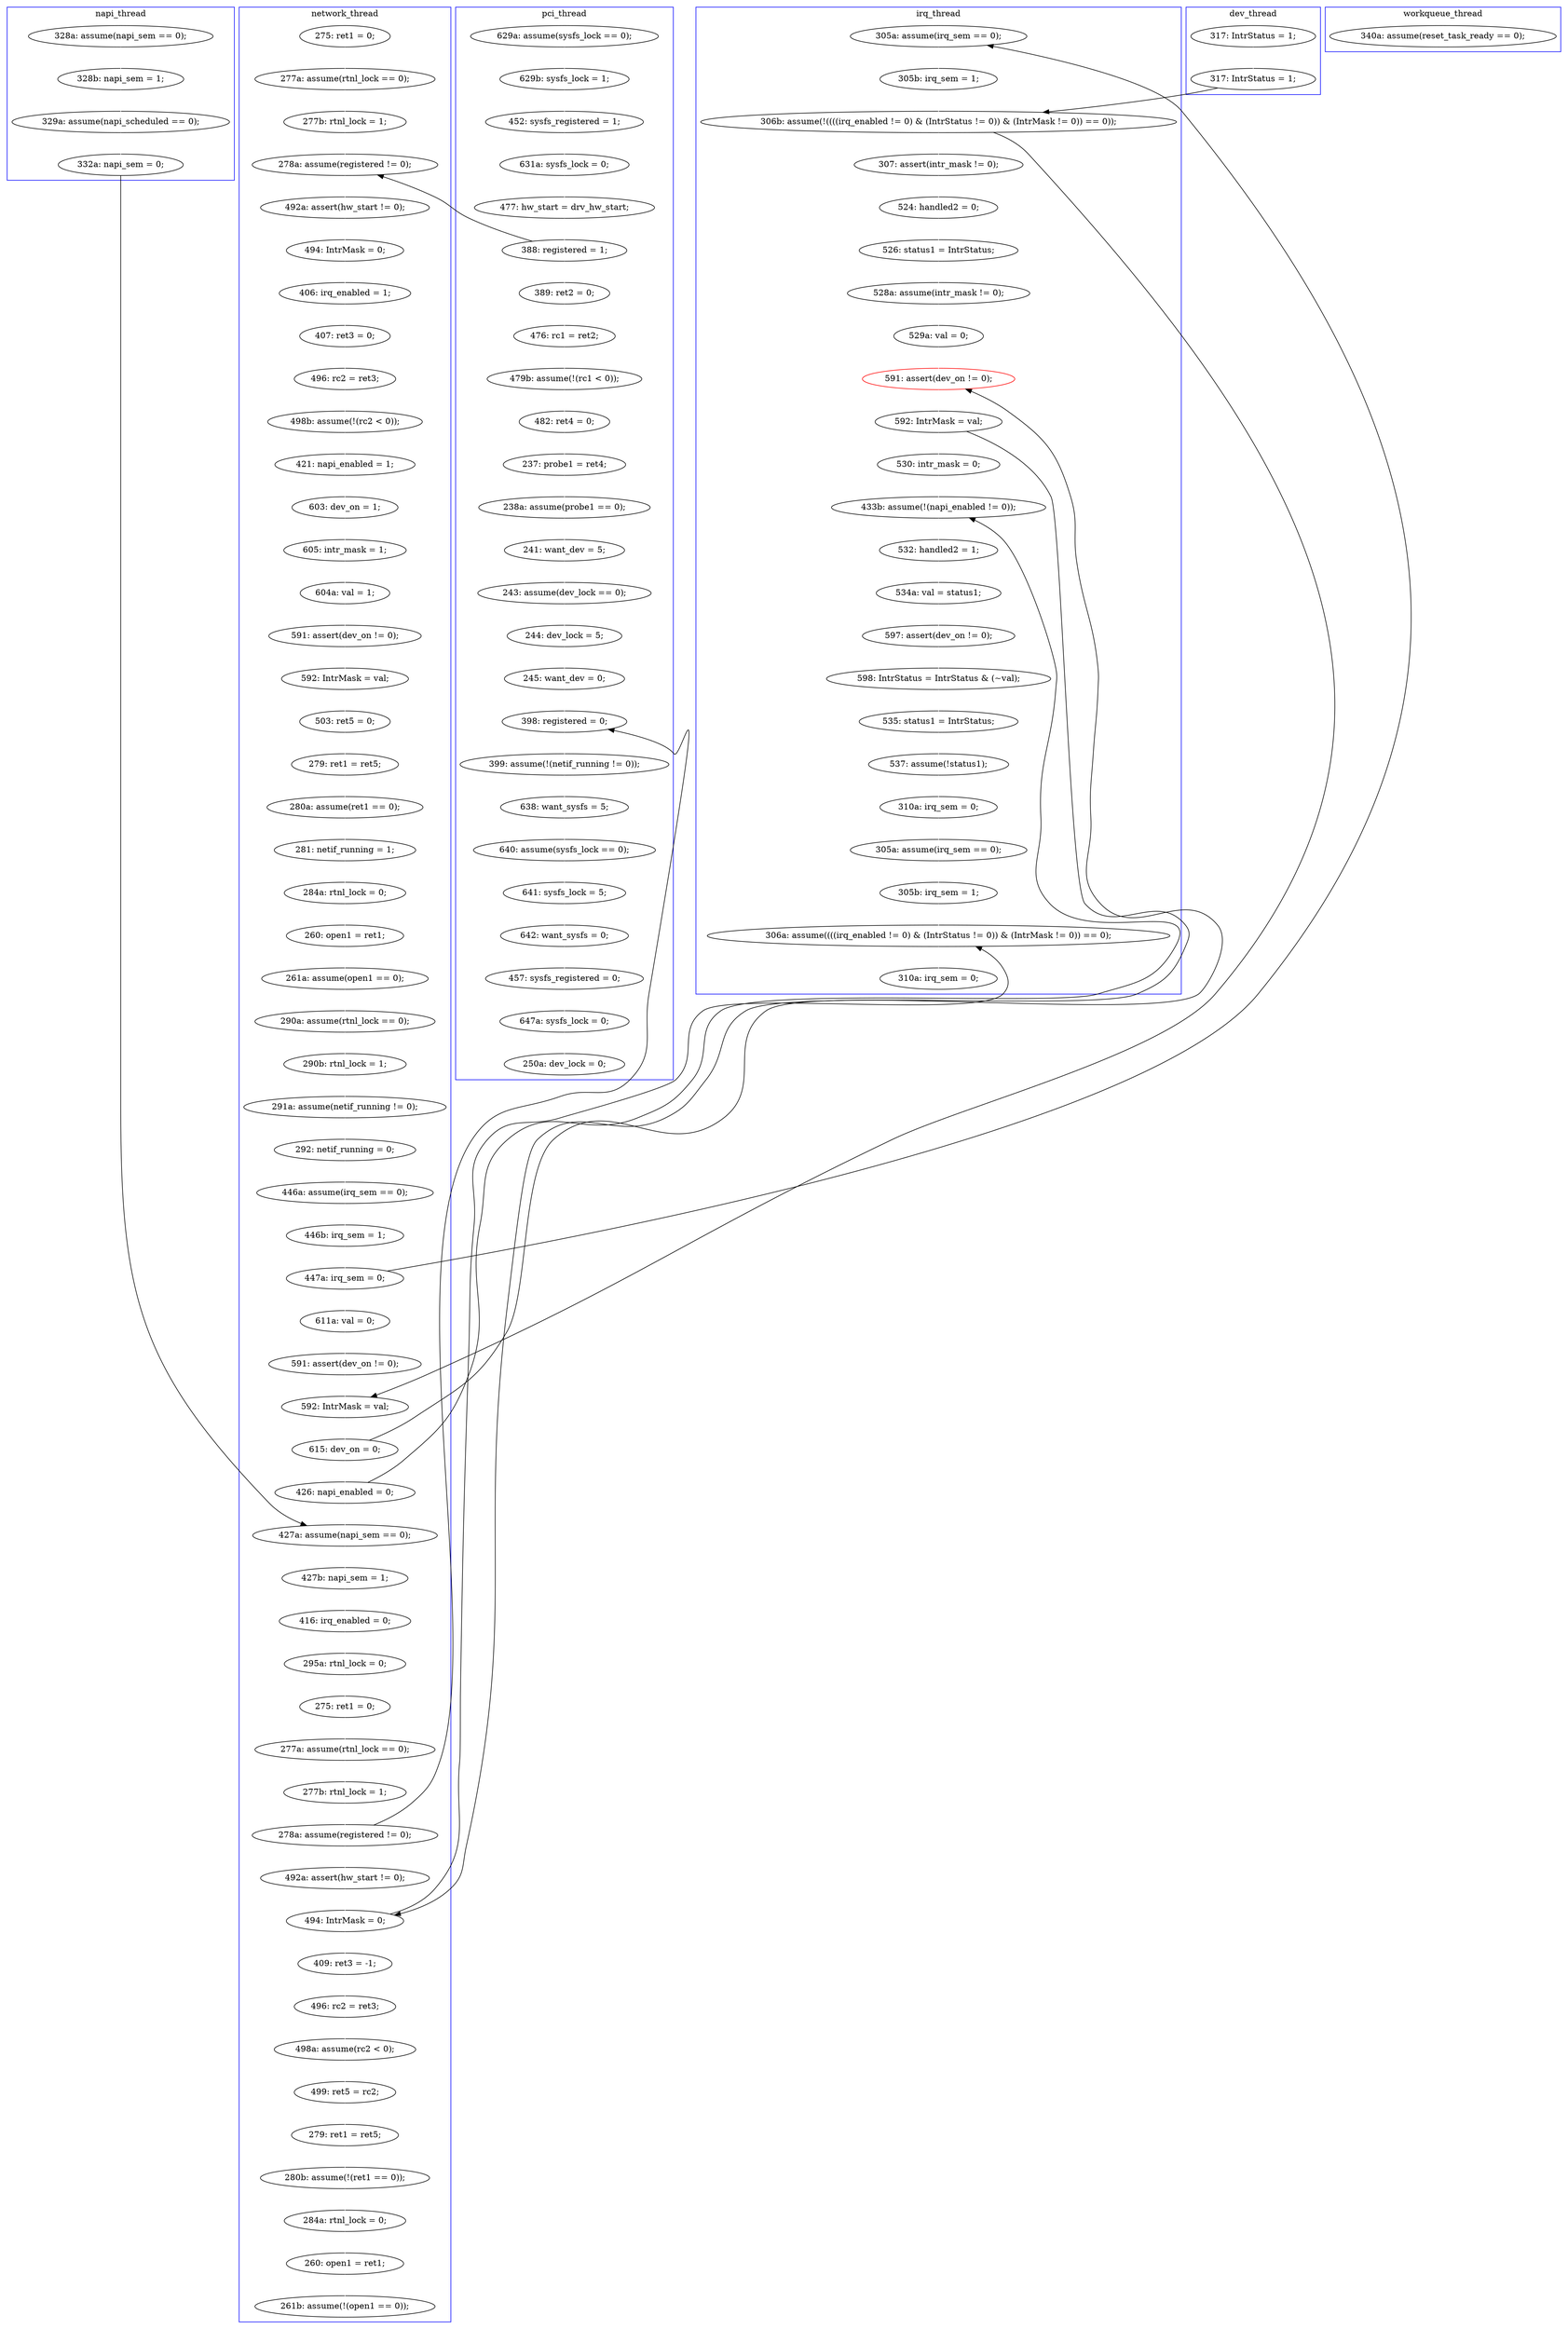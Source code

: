 digraph Counterexample {
	108 -> 109 [color = white, style = solid]
	157 -> 158 [color = white, style = solid]
	228 -> 230 [color = white, style = solid]
	226 -> 252 [color = white, style = solid]
	236 -> 238 [color = white, style = solid]
	256 -> 280 [color = white, style = solid]
	205 -> 206 [color = white, style = solid]
	29 -> 32 [color = white, style = solid]
	114 -> 117 [color = white, style = solid]
	145 -> 147 [color = white, style = solid]
	264 -> 266 [color = white, style = solid]
	96 -> 113 [color = white, style = solid]
	267 -> 270 [color = white, style = solid]
	158 -> 160 [color = white, style = solid]
	235 -> 236 [color = white, style = solid]
	117 -> 119 [color = white, style = solid]
	193 -> 215 [color = black, style = solid, constraint = false]
	244 -> 245 [color = white, style = solid]
	78 -> 79 [color = white, style = solid]
	137 -> 143 [color = white, style = solid]
	149 -> 152 [color = white, style = solid]
	36 -> 40 [color = white, style = solid]
	176 -> 199 [color = black, style = solid, constraint = false]
	257 -> 258 [color = white, style = solid]
	128 -> 131 [color = white, style = solid]
	184 -> 186 [color = white, style = solid]
	140 -> 144 [color = white, style = solid]
	172 -> 180 [color = white, style = solid]
	160 -> 161 [color = white, style = solid]
	258 -> 261 [color = white, style = solid]
	116 -> 173 [color = white, style = solid]
	230 -> 244 [color = white, style = solid]
	32 -> 36 [color = white, style = solid]
	233 -> 235 [color = white, style = solid]
	134 -> 142 [color = white, style = solid]
	247 -> 250 [color = white, style = solid]
	165 -> 172 [color = white, style = solid]
	193 -> 195 [color = white, style = solid]
	142 -> 144 [color = black, style = solid, constraint = false]
	28 -> 29 [color = white, style = solid]
	222 -> 225 [color = white, style = solid]
	113 -> 114 [color = white, style = solid]
	173 -> 177 [color = black, style = solid, constraint = false]
	143 -> 145 [color = white, style = solid]
	85 -> 86 [color = white, style = solid]
	67 -> 70 [color = white, style = solid]
	52 -> 149 [color = white, style = solid]
	127 -> 128 [color = white, style = solid]
	86 -> 89 [color = white, style = solid]
	91 -> 92 [color = white, style = solid]
	252 -> 255 [color = white, style = solid]
	206 -> 207 [color = white, style = solid]
	47 -> 48 [color = white, style = solid]
	215 -> 270 [color = black, style = solid, constraint = false]
	147 -> 186 [color = black, style = solid, constraint = false]
	65 -> 66 [color = white, style = solid]
	266 -> 267 [color = white, style = solid]
	79 -> 81 [color = white, style = solid]
	152 -> 153 [color = white, style = solid]
	81 -> 82 [color = white, style = solid]
	232 -> 233 [color = white, style = solid]
	161 -> 162 [color = white, style = solid]
	162 -> 228 [color = white, style = solid]
	192 -> 205 [color = white, style = solid]
	153 -> 154 [color = white, style = solid]
	186 -> 193 [color = white, style = solid]
	48 -> 53 [color = white, style = solid]
	66 -> 67 [color = white, style = solid]
	82 -> 85 [color = white, style = solid]
	42 -> 47 [color = white, style = solid]
	154 -> 157 [color = white, style = solid]
	209 -> 214 [color = white, style = solid]
	93 -> 96 [color = white, style = solid]
	255 -> 257 [color = white, style = solid]
	131 -> 139 [color = black, style = solid, constraint = false]
	177 -> 178 [color = white, style = solid]
	250 -> 256 [color = white, style = solid]
	176 -> 177 [color = white, style = solid]
	262 -> 264 [color = white, style = solid]
	119 -> 127 [color = white, style = solid]
	207 -> 209 [color = white, style = solid]
	180 -> 183 [color = white, style = solid]
	199 -> 232 [color = white, style = solid]
	270 -> 297 [color = white, style = solid]
	220 -> 222 [color = white, style = solid]
	215 -> 220 [color = white, style = solid]
	109 -> 116 [color = white, style = solid]
	51 -> 53 [color = black, style = solid, constraint = false]
	59 -> 65 [color = white, style = solid]
	70 -> 73 [color = white, style = solid]
	73 -> 77 [color = white, style = solid]
	40 -> 51 [color = white, style = solid]
	89 -> 91 [color = white, style = solid]
	51 -> 52 [color = white, style = solid]
	144 -> 145 [color = black, style = solid, constraint = false]
	209 -> 228 [color = black, style = solid, constraint = false]
	245 -> 246 [color = white, style = solid]
	131 -> 137 [color = white, style = solid]
	144 -> 165 [color = white, style = solid]
	183 -> 184 [color = white, style = solid]
	246 -> 247 [color = white, style = solid]
	77 -> 78 [color = white, style = solid]
	238 -> 262 [color = white, style = solid]
	225 -> 226 [color = white, style = solid]
	53 -> 58 [color = white, style = solid]
	178 -> 189 [color = white, style = solid]
	214 -> 215 [color = white, style = solid]
	58 -> 59 [color = white, style = solid]
	195 -> 199 [color = white, style = solid]
	139 -> 140 [color = white, style = solid]
	189 -> 192 [color = white, style = solid]
	147 -> 176 [color = white, style = solid]
	92 -> 93 [color = white, style = solid]
	subgraph cluster5 {
		label = workqueue_thread
		color = blue
		101  [label = "340a: assume(reset_task_ready == 0);"]
	}
	subgraph cluster7 {
		label = dev_thread
		color = blue
		142  [label = "317: IntrStatus = 1;"]
		134  [label = "317: IntrStatus = 1;"]
	}
	subgraph cluster4 {
		label = napi_thread
		color = blue
		116  [label = "329a: assume(napi_scheduled == 0);"]
		173  [label = "332a: napi_sem = 0;"]
		109  [label = "328b: napi_sem = 1;"]
		108  [label = "328a: assume(napi_sem == 0);"]
	}
	subgraph cluster1 {
		label = pci_thread
		color = blue
		256  [label = "647a: sysfs_lock = 0;"]
		51  [label = "388: registered = 1;"]
		162  [label = "245: want_dev = 0;"]
		244  [label = "638: want_sysfs = 5;"]
		152  [label = "479b: assume(!(rc1 < 0));"]
		160  [label = "243: assume(dev_lock == 0);"]
		154  [label = "237: probe1 = ret4;"]
		230  [label = "399: assume(!(netif_running != 0));"]
		247  [label = "642: want_sysfs = 0;"]
		28  [label = "629a: assume(sysfs_lock == 0);"]
		32  [label = "452: sysfs_registered = 1;"]
		245  [label = "640: assume(sysfs_lock == 0);"]
		36  [label = "631a: sysfs_lock = 0;"]
		158  [label = "241: want_dev = 5;"]
		161  [label = "244: dev_lock = 5;"]
		52  [label = "389: ret2 = 0;"]
		157  [label = "238a: assume(probe1 == 0);"]
		29  [label = "629b: sysfs_lock = 1;"]
		280  [label = "250a: dev_lock = 0;"]
		40  [label = "477: hw_start = drv_hw_start;"]
		246  [label = "641: sysfs_lock = 5;"]
		228  [label = "398: registered = 0;"]
		250  [label = "457: sysfs_registered = 0;"]
		153  [label = "482: ret4 = 0;"]
		149  [label = "476: rc1 = ret2;"]
	}
	subgraph cluster2 {
		label = network_thread
		color = blue
		189  [label = "416: irq_enabled = 0;"]
		53  [label = "278a: assume(registered != 0);"]
		147  [label = "615: dev_on = 0;"]
		79  [label = "604a: val = 1;"]
		127  [label = "446a: assume(irq_sem == 0);"]
		261  [label = "261b: assume(!(open1 == 0));"]
		92  [label = "284a: rtnl_lock = 0;"]
		59  [label = "494: IntrMask = 0;"]
		114  [label = "290b: rtnl_lock = 1;"]
		226  [label = "499: ret5 = rc2;"]
		47  [label = "277a: assume(rtnl_lock == 0);"]
		131  [label = "447a: irq_sem = 0;"]
		205  [label = "275: ret1 = 0;"]
		117  [label = "291a: assume(netif_running != 0);"]
		48  [label = "277b: rtnl_lock = 1;"]
		93  [label = "260: open1 = ret1;"]
		145  [label = "592: IntrMask = val;"]
		85  [label = "503: ret5 = 0;"]
		258  [label = "260: open1 = ret1;"]
		78  [label = "605: intr_mask = 1;"]
		73  [label = "421: napi_enabled = 1;"]
		67  [label = "496: rc2 = ret3;"]
		225  [label = "498a: assume(rc2 < 0);"]
		66  [label = "407: ret3 = 0;"]
		220  [label = "409: ret3 = -1;"]
		128  [label = "446b: irq_sem = 1;"]
		77  [label = "603: dev_on = 1;"]
		214  [label = "492a: assert(hw_start != 0);"]
		143  [label = "591: assert(dev_on != 0);"]
		176  [label = "426: napi_enabled = 0;"]
		177  [label = "427a: assume(napi_sem == 0);"]
		65  [label = "406: irq_enabled = 1;"]
		209  [label = "278a: assume(registered != 0);"]
		42  [label = "275: ret1 = 0;"]
		113  [label = "290a: assume(rtnl_lock == 0);"]
		137  [label = "611a: val = 0;"]
		81  [label = "591: assert(dev_on != 0);"]
		96  [label = "261a: assume(open1 == 0);"]
		86  [label = "279: ret1 = ret5;"]
		91  [label = "281: netif_running = 1;"]
		119  [label = "292: netif_running = 0;"]
		257  [label = "284a: rtnl_lock = 0;"]
		255  [label = "280b: assume(!(ret1 == 0));"]
		192  [label = "295a: rtnl_lock = 0;"]
		206  [label = "277a: assume(rtnl_lock == 0);"]
		70  [label = "498b: assume(!(rc2 < 0));"]
		178  [label = "427b: napi_sem = 1;"]
		215  [label = "494: IntrMask = 0;"]
		58  [label = "492a: assert(hw_start != 0);"]
		82  [label = "592: IntrMask = val;"]
		252  [label = "279: ret1 = ret5;"]
		222  [label = "496: rc2 = ret3;"]
		89  [label = "280a: assume(ret1 == 0);"]
		207  [label = "277b: rtnl_lock = 1;"]
	}
	subgraph cluster3 {
		label = irq_thread
		color = blue
		172  [label = "524: handled2 = 0;"]
		183  [label = "528a: assume(intr_mask != 0);"]
		180  [label = "526: status1 = IntrStatus;"]
		195  [label = "530: intr_mask = 0;"]
		236  [label = "598: IntrStatus = IntrStatus & (~val);"]
		193  [label = "592: IntrMask = val;"]
		266  [label = "305a: assume(irq_sem == 0);"]
		262  [label = "537: assume(!status1);"]
		199  [label = "433b: assume(!(napi_enabled != 0));"]
		140  [label = "305b: irq_sem = 1;"]
		144  [label = "306b: assume(!((((irq_enabled != 0) & (IntrStatus != 0)) & (IntrMask != 0)) == 0));"]
		233  [label = "534a: val = status1;"]
		184  [label = "529a: val = 0;"]
		264  [label = "310a: irq_sem = 0;"]
		232  [label = "532: handled2 = 1;"]
		165  [label = "307: assert(intr_mask != 0);"]
		186  [label = "591: assert(dev_on != 0);", color = red]
		238  [label = "535: status1 = IntrStatus;"]
		270  [label = "306a: assume((((irq_enabled != 0) & (IntrStatus != 0)) & (IntrMask != 0)) == 0);"]
		235  [label = "597: assert(dev_on != 0);"]
		267  [label = "305b: irq_sem = 1;"]
		139  [label = "305a: assume(irq_sem == 0);"]
		297  [label = "310a: irq_sem = 0;"]
	}
}